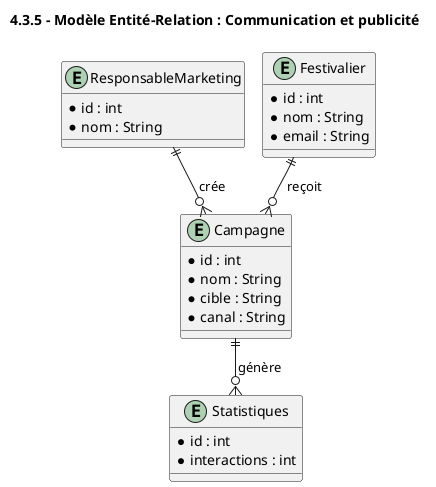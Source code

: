 @startuml
!pragma layout smetana
title 4.3.5 - Modèle Entité-Relation : Communication et publicité

entity ResponsableMarketing {
    *id : int
    *nom : String
}

entity Campagne {
    *id : int
    *nom : String
    *cible : String
    *canal : String
}

entity Festivalier {
    *id : int
    *nom : String
    *email : String
}

entity Statistiques {
    *id : int
    *interactions : int
}

ResponsableMarketing ||--o{ Campagne : "crée"
Festivalier ||--o{ Campagne : "reçoit"
Campagne ||--o{ Statistiques : "génère"

@enduml
